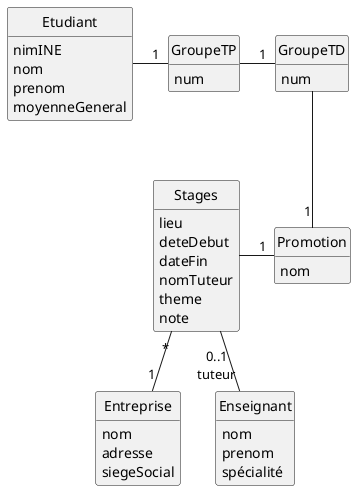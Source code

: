 @startuml Titre
'--------------------------------
' Parametres pour le dessin
'--------------------------------
hide circle
hide empty members
hide empty methods
'--------------------------------


class Stages { 
  lieu
  deteDebut
  dateFin
  nomTuteur
  theme
  note
}

class Entreprise{
  nom 
  adresse
  siegeSocial
}

class Promotion{
  nom
}

class Etudiant{
  nimINE
  nom
  prenom
  moyenneGeneral
}

class GroupeTP{
  num
}

class GroupeTD{
  num
}

class Enseignant {
  nom
  prenom
  spécialité
}


Stages "*" --  "1" Entreprise
Stages -  "1" Promotion
Etudiant -  "1" GroupeTP
GroupeTP -  "1" GroupeTD
GroupeTD -- "1" Promotion
Stages -- "0..1\ntuteur" Enseignant

@enduml
